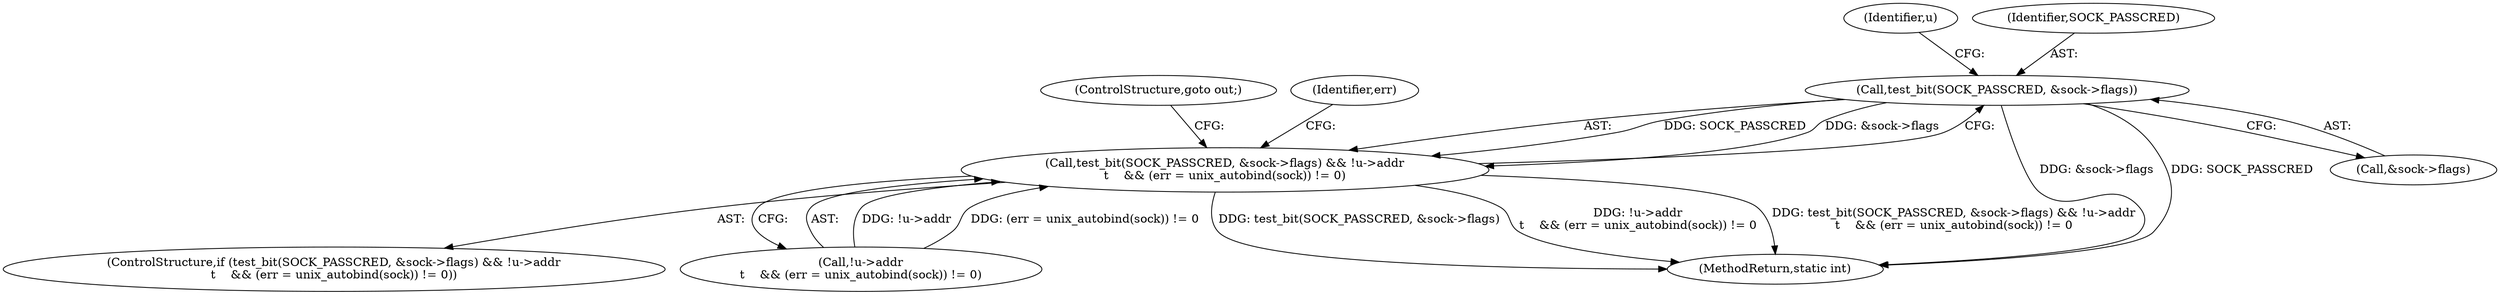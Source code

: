 digraph "0_linux_e0e3cea46d31d23dc40df0a49a7a2c04fe8edfea_0@pointer" {
"1000233" [label="(Call,test_bit(SOCK_PASSCRED, &sock->flags))"];
"1000232" [label="(Call,test_bit(SOCK_PASSCRED, &sock->flags) && !u->addr\n\t    && (err = unix_autobind(sock)) != 0)"];
"1000239" [label="(Call,!u->addr\n\t    && (err = unix_autobind(sock)) != 0)"];
"1000242" [label="(Identifier,u)"];
"1000250" [label="(ControlStructure,goto out;)"];
"1000231" [label="(ControlStructure,if (test_bit(SOCK_PASSCRED, &sock->flags) && !u->addr\n\t    && (err = unix_autobind(sock)) != 0))"];
"1000234" [label="(Identifier,SOCK_PASSCRED)"];
"1000579" [label="(MethodReturn,static int)"];
"1000235" [label="(Call,&sock->flags)"];
"1000232" [label="(Call,test_bit(SOCK_PASSCRED, &sock->flags) && !u->addr\n\t    && (err = unix_autobind(sock)) != 0)"];
"1000233" [label="(Call,test_bit(SOCK_PASSCRED, &sock->flags))"];
"1000252" [label="(Identifier,err)"];
"1000233" -> "1000232"  [label="AST: "];
"1000233" -> "1000235"  [label="CFG: "];
"1000234" -> "1000233"  [label="AST: "];
"1000235" -> "1000233"  [label="AST: "];
"1000242" -> "1000233"  [label="CFG: "];
"1000232" -> "1000233"  [label="CFG: "];
"1000233" -> "1000579"  [label="DDG: &sock->flags"];
"1000233" -> "1000579"  [label="DDG: SOCK_PASSCRED"];
"1000233" -> "1000232"  [label="DDG: SOCK_PASSCRED"];
"1000233" -> "1000232"  [label="DDG: &sock->flags"];
"1000232" -> "1000231"  [label="AST: "];
"1000232" -> "1000239"  [label="CFG: "];
"1000239" -> "1000232"  [label="AST: "];
"1000250" -> "1000232"  [label="CFG: "];
"1000252" -> "1000232"  [label="CFG: "];
"1000232" -> "1000579"  [label="DDG: test_bit(SOCK_PASSCRED, &sock->flags)"];
"1000232" -> "1000579"  [label="DDG: !u->addr\n\t    && (err = unix_autobind(sock)) != 0"];
"1000232" -> "1000579"  [label="DDG: test_bit(SOCK_PASSCRED, &sock->flags) && !u->addr\n\t    && (err = unix_autobind(sock)) != 0"];
"1000239" -> "1000232"  [label="DDG: !u->addr"];
"1000239" -> "1000232"  [label="DDG: (err = unix_autobind(sock)) != 0"];
}
